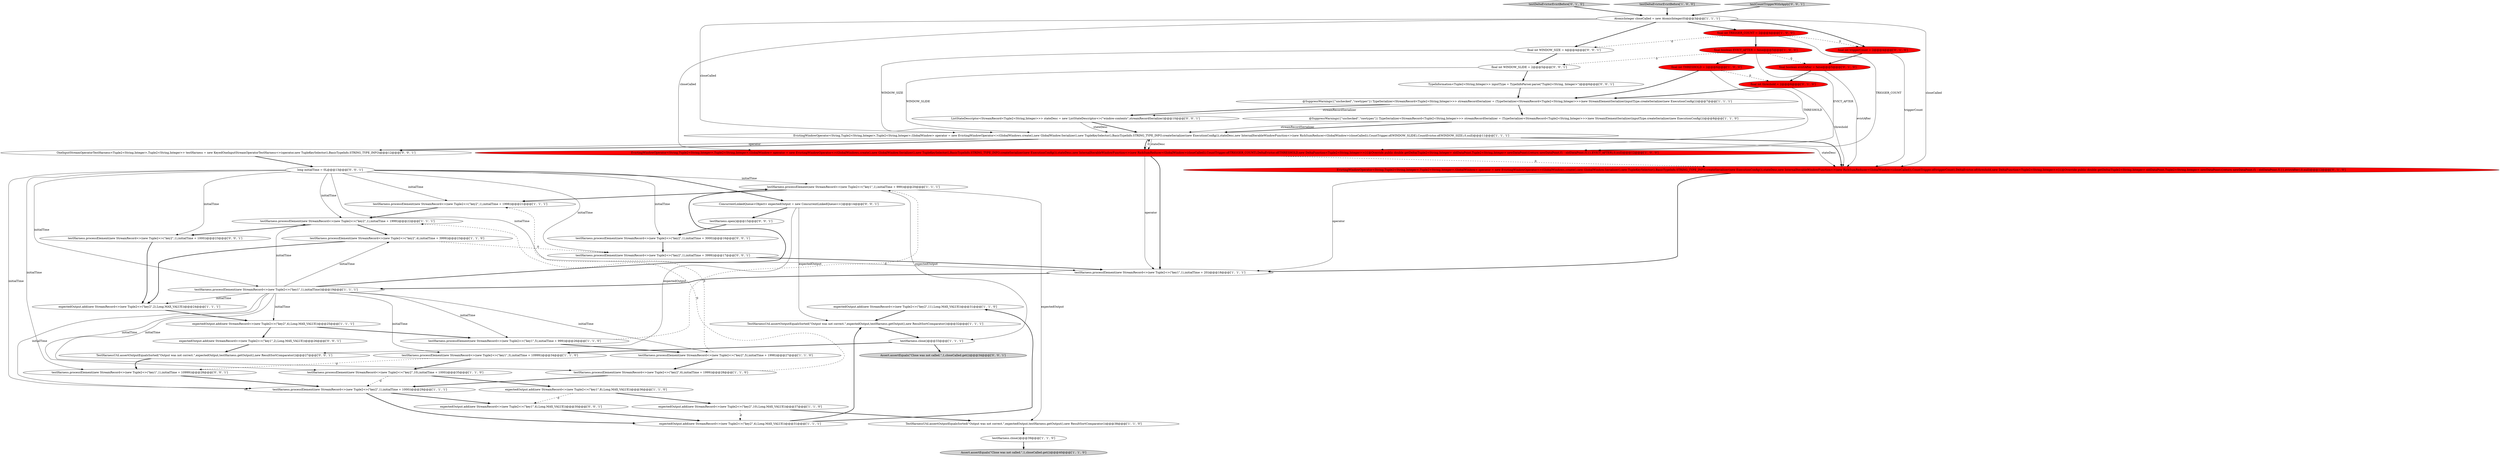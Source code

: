 digraph {
6 [style = filled, label = "expectedOutput.add(new StreamRecord<>(new Tuple2<>(\"key2\",11),Long.MAX_VALUE))@@@31@@@['1', '1', '0']", fillcolor = white, shape = ellipse image = "AAA0AAABBB1BBB"];
19 [style = filled, label = "testHarness.processElement(new StreamRecord<>(new Tuple2<>(\"key1\",1),initialTime + 20))@@@18@@@['1', '1', '1']", fillcolor = white, shape = ellipse image = "AAA0AAABBB1BBB"];
1 [style = filled, label = "Assert.assertEquals(\"Close was not called.\",1,closeCalled.get())@@@40@@@['1', '1', '0']", fillcolor = lightgray, shape = ellipse image = "AAA0AAABBB1BBB"];
48 [style = filled, label = "testHarness.processElement(new StreamRecord<>(new Tuple2<>(\"key2\",1),initialTime + 1000))@@@23@@@['0', '0', '1']", fillcolor = white, shape = ellipse image = "AAA0AAABBB3BBB"];
36 [style = filled, label = "final int threshold = 2@@@6@@@['0', '1', '0']", fillcolor = red, shape = ellipse image = "AAA1AAABBB2BBB"];
3 [style = filled, label = "@SuppressWarnings({\"unchecked\",\"rawtypes\"}) TypeSerializer<StreamRecord<Tuple2<String,Integer>>> streamRecordSerializer = (TypeSerializer<StreamRecord<Tuple2<String,Integer>>>)new StreamElementSerializer(inputType.createSerializer(new ExecutionConfig()))@@@8@@@['1', '1', '0']", fillcolor = white, shape = ellipse image = "AAA0AAABBB1BBB"];
47 [style = filled, label = "testHarness.processElement(new StreamRecord<>(new Tuple2<>(\"key1\",1),initialTime + 10999))@@@28@@@['0', '0', '1']", fillcolor = white, shape = ellipse image = "AAA0AAABBB3BBB"];
20 [style = filled, label = "testHarness.processElement(new StreamRecord<>(new Tuple2<>(\"key2\",1),initialTime + 1998))@@@21@@@['1', '1', '1']", fillcolor = white, shape = ellipse image = "AAA0AAABBB1BBB"];
51 [style = filled, label = "TypeInformation<Tuple2<String,Integer>> inputType = TypeInfoParser.parse(\"Tuple2<String, Integer>\")@@@6@@@['0', '0', '1']", fillcolor = white, shape = ellipse image = "AAA0AAABBB3BBB"];
12 [style = filled, label = "testHarness.processElement(new StreamRecord<>(new Tuple2<>(\"key2\",1),initialTime + 1000))@@@29@@@['1', '1', '1']", fillcolor = white, shape = ellipse image = "AAA0AAABBB1BBB"];
37 [style = filled, label = "final int WINDOW_SLIDE = 2@@@5@@@['0', '0', '1']", fillcolor = white, shape = ellipse image = "AAA0AAABBB3BBB"];
0 [style = filled, label = "final int THRESHOLD = 2@@@6@@@['1', '0', '0']", fillcolor = red, shape = ellipse image = "AAA1AAABBB1BBB"];
30 [style = filled, label = "testHarness.processElement(new StreamRecord<>(new Tuple2<>(\"key2\",4),initialTime + 3999))@@@23@@@['1', '1', '0']", fillcolor = white, shape = ellipse image = "AAA0AAABBB1BBB"];
31 [style = filled, label = "testHarness.processElement(new StreamRecord<>(new Tuple2<>(\"key2\",6),initialTime + 1999))@@@28@@@['1', '1', '0']", fillcolor = white, shape = ellipse image = "AAA0AAABBB1BBB"];
2 [style = filled, label = "EvictingWindowOperator<String,Tuple2<String,Integer>,Tuple2<String,Integer>,GlobalWindow> operator = new EvictingWindowOperator<>(GlobalWindows.create(),new GlobalWindow.Serializer(),new TupleKeySelector(),BasicTypeInfo.STRING_TYPE_INFO.createSerializer(new ExecutionConfig()),stateDesc,new InternalIterableWindowFunction<>(new RichSumReducer<GlobalWindow>(closeCalled)),CountTrigger.of(WINDOW_SLIDE),CountEvictor.of(WINDOW_SIZE),0,null)@@@11@@@['1', '1', '1']", fillcolor = white, shape = ellipse image = "AAA0AAABBB1BBB"];
35 [style = filled, label = "EvictingWindowOperator<String,Tuple2<String,Integer>,Tuple2<String,Integer>,GlobalWindow> operator = new EvictingWindowOperator<>(GlobalWindows.create(),new GlobalWindow.Serializer(),new TupleKeySelector(),BasicTypeInfo.STRING_TYPE_INFO.createSerializer(new ExecutionConfig()),stateDesc,new InternalIterableWindowFunction<>(new RichSumReducer<GlobalWindow>(closeCalled)),CountTrigger.of(triggerCount),DeltaEvictor.of(threshold,new DeltaFunction<Tuple2<String,Integer>>(){@Override public double getDelta(Tuple2<String,Integer> oldDataPoint,Tuple2<String,Integer> newDataPoint){return newDataPoint.f1 - oldDataPoint.f1}},evictAfter),0,null)@@@12@@@['0', '1', '0']", fillcolor = red, shape = ellipse image = "AAA1AAABBB2BBB"];
23 [style = filled, label = "expectedOutput.add(new StreamRecord<>(new Tuple2<>(\"key2\",2),Long.MAX_VALUE))@@@24@@@['1', '1', '1']", fillcolor = white, shape = ellipse image = "AAA0AAABBB1BBB"];
9 [style = filled, label = "expectedOutput.add(new StreamRecord<>(new Tuple2<>(\"key2\",4),Long.MAX_VALUE))@@@31@@@['1', '1', '1']", fillcolor = white, shape = ellipse image = "AAA0AAABBB1BBB"];
34 [style = filled, label = "testDeltaEvictorEvictBefore['0', '1', '0']", fillcolor = lightgray, shape = diamond image = "AAA0AAABBB2BBB"];
39 [style = filled, label = "long initialTime = 0L@@@13@@@['0', '0', '1']", fillcolor = white, shape = ellipse image = "AAA0AAABBB3BBB"];
29 [style = filled, label = "testHarness.close()@@@39@@@['1', '1', '0']", fillcolor = white, shape = ellipse image = "AAA0AAABBB1BBB"];
27 [style = filled, label = "EvictingWindowOperator<String,Tuple2<String,Integer>,Tuple2<String,Integer>,GlobalWindow> operator = new EvictingWindowOperator<>(GlobalWindows.create(),new GlobalWindow.Serializer(),new TupleKeySelector(),BasicTypeInfo.STRING_TYPE_INFO.createSerializer(new ExecutionConfig()),stateDesc,new InternalIterableWindowFunction<>(new RichSumReducer<GlobalWindow>(closeCalled)),CountTrigger.of(TRIGGER_COUNT),DeltaEvictor.of(THRESHOLD,new DeltaFunction<Tuple2<String,Integer>>(){@Override public double getDelta(Tuple2<String,Integer> oldDataPoint,Tuple2<String,Integer> newDataPoint){return newDataPoint.f1 - oldDataPoint.f1}},EVICT_AFTER),0,null)@@@12@@@['1', '0', '0']", fillcolor = red, shape = ellipse image = "AAA1AAABBB1BBB"];
26 [style = filled, label = "testDeltaEvictorEvictBefore['1', '0', '0']", fillcolor = lightgray, shape = diamond image = "AAA0AAABBB1BBB"];
14 [style = filled, label = "expectedOutput.add(new StreamRecord<>(new Tuple2<>(\"key1\",8),Long.MAX_VALUE))@@@36@@@['1', '1', '0']", fillcolor = white, shape = ellipse image = "AAA0AAABBB1BBB"];
13 [style = filled, label = "testHarness.processElement(new StreamRecord<>(new Tuple2<>(\"key2\",10),initialTime + 1000))@@@35@@@['1', '1', '0']", fillcolor = white, shape = ellipse image = "AAA0AAABBB1BBB"];
15 [style = filled, label = "final boolean EVICT_AFTER = false@@@5@@@['1', '0', '0']", fillcolor = red, shape = ellipse image = "AAA1AAABBB1BBB"];
16 [style = filled, label = "testHarness.processElement(new StreamRecord<>(new Tuple2<>(\"key1\",1),initialTime))@@@19@@@['1', '1', '1']", fillcolor = white, shape = ellipse image = "AAA0AAABBB1BBB"];
22 [style = filled, label = "testHarness.processElement(new StreamRecord<>(new Tuple2<>(\"key1\",1),initialTime + 999))@@@20@@@['1', '1', '1']", fillcolor = white, shape = ellipse image = "AAA0AAABBB1BBB"];
28 [style = filled, label = "AtomicInteger closeCalled = new AtomicInteger(0)@@@3@@@['1', '1', '1']", fillcolor = white, shape = ellipse image = "AAA0AAABBB1BBB"];
32 [style = filled, label = "final int triggerCount = 2@@@4@@@['0', '1', '0']", fillcolor = red, shape = ellipse image = "AAA1AAABBB2BBB"];
46 [style = filled, label = "expectedOutput.add(new StreamRecord<>(new Tuple2<>(\"key1\",2),Long.MAX_VALUE))@@@26@@@['0', '0', '1']", fillcolor = white, shape = ellipse image = "AAA0AAABBB3BBB"];
40 [style = filled, label = "OneInputStreamOperatorTestHarness<Tuple2<String,Integer>,Tuple2<String,Integer>> testHarness = new KeyedOneInputStreamOperatorTestHarness<>(operator,new TupleKeySelector(),BasicTypeInfo.STRING_TYPE_INFO)@@@12@@@['0', '0', '1']", fillcolor = white, shape = ellipse image = "AAA0AAABBB3BBB"];
49 [style = filled, label = "expectedOutput.add(new StreamRecord<>(new Tuple2<>(\"key1\",4),Long.MAX_VALUE))@@@30@@@['0', '0', '1']", fillcolor = white, shape = ellipse image = "AAA0AAABBB3BBB"];
53 [style = filled, label = "ConcurrentLinkedQueue<Object> expectedOutput = new ConcurrentLinkedQueue<>()@@@14@@@['0', '0', '1']", fillcolor = white, shape = ellipse image = "AAA0AAABBB3BBB"];
17 [style = filled, label = "testHarness.processElement(new StreamRecord<>(new Tuple2<>(\"key2\",1),initialTime + 1999))@@@22@@@['1', '1', '1']", fillcolor = white, shape = ellipse image = "AAA0AAABBB1BBB"];
25 [style = filled, label = "expectedOutput.add(new StreamRecord<>(new Tuple2<>(\"key2\",10),Long.MAX_VALUE))@@@37@@@['1', '1', '0']", fillcolor = white, shape = ellipse image = "AAA0AAABBB1BBB"];
42 [style = filled, label = "ListStateDescriptor<StreamRecord<Tuple2<String,Integer>>> stateDesc = new ListStateDescriptor<>(\"window-contents\",streamRecordSerializer)@@@10@@@['0', '0', '1']", fillcolor = white, shape = ellipse image = "AAA0AAABBB3BBB"];
38 [style = filled, label = "final int WINDOW_SIZE = 4@@@4@@@['0', '0', '1']", fillcolor = white, shape = ellipse image = "AAA0AAABBB3BBB"];
8 [style = filled, label = "final int TRIGGER_COUNT = 2@@@4@@@['1', '0', '0']", fillcolor = red, shape = ellipse image = "AAA1AAABBB1BBB"];
44 [style = filled, label = "testHarness.open()@@@15@@@['0', '0', '1']", fillcolor = white, shape = ellipse image = "AAA0AAABBB3BBB"];
52 [style = filled, label = "TestHarnessUtil.assertOutputEqualsSorted(\"Output was not correct.\",expectedOutput,testHarness.getOutput(),new ResultSortComparator())@@@27@@@['0', '0', '1']", fillcolor = white, shape = ellipse image = "AAA0AAABBB3BBB"];
41 [style = filled, label = "testHarness.processElement(new StreamRecord<>(new Tuple2<>(\"key2\",1),initialTime + 3000))@@@16@@@['0', '0', '1']", fillcolor = white, shape = ellipse image = "AAA0AAABBB3BBB"];
10 [style = filled, label = "testHarness.close()@@@33@@@['1', '1', '1']", fillcolor = white, shape = ellipse image = "AAA0AAABBB1BBB"];
4 [style = filled, label = "TestHarnessUtil.assertOutputEqualsSorted(\"Output was not correct.\",expectedOutput,testHarness.getOutput(),new ResultSortComparator())@@@32@@@['1', '1', '1']", fillcolor = white, shape = ellipse image = "AAA0AAABBB1BBB"];
21 [style = filled, label = "expectedOutput.add(new StreamRecord<>(new Tuple2<>(\"key2\",4),Long.MAX_VALUE))@@@25@@@['1', '1', '1']", fillcolor = white, shape = ellipse image = "AAA0AAABBB1BBB"];
18 [style = filled, label = "testHarness.processElement(new StreamRecord<>(new Tuple2<>(\"key1\",3),initialTime + 10999))@@@34@@@['1', '1', '0']", fillcolor = white, shape = ellipse image = "AAA0AAABBB1BBB"];
43 [style = filled, label = "testCountTriggerWithApply['0', '0', '1']", fillcolor = lightgray, shape = diamond image = "AAA0AAABBB3BBB"];
24 [style = filled, label = "TestHarnessUtil.assertOutputEqualsSorted(\"Output was not correct.\",expectedOutput,testHarness.getOutput(),new ResultSortComparator())@@@38@@@['1', '1', '0']", fillcolor = white, shape = ellipse image = "AAA0AAABBB1BBB"];
5 [style = filled, label = "testHarness.processElement(new StreamRecord<>(new Tuple2<>(\"key2\",5),initialTime + 1998))@@@27@@@['1', '1', '0']", fillcolor = white, shape = ellipse image = "AAA0AAABBB1BBB"];
45 [style = filled, label = "testHarness.processElement(new StreamRecord<>(new Tuple2<>(\"key2\",1),initialTime + 3999))@@@17@@@['0', '0', '1']", fillcolor = white, shape = ellipse image = "AAA0AAABBB3BBB"];
7 [style = filled, label = "testHarness.processElement(new StreamRecord<>(new Tuple2<>(\"key1\",5),initialTime + 999))@@@26@@@['1', '1', '0']", fillcolor = white, shape = ellipse image = "AAA0AAABBB1BBB"];
11 [style = filled, label = "@SuppressWarnings({\"unchecked\",\"rawtypes\"}) TypeSerializer<StreamRecord<Tuple2<String,Integer>>> streamRecordSerializer = (TypeSerializer<StreamRecord<Tuple2<String,Integer>>>)new StreamElementSerializer(inputType.createSerializer(new ExecutionConfig()))@@@7@@@['1', '1', '1']", fillcolor = white, shape = ellipse image = "AAA0AAABBB1BBB"];
50 [style = filled, label = "Assert.assertEquals(\"Close was not called.\",1,closeCalled.get())@@@34@@@['0', '0', '1']", fillcolor = lightgray, shape = ellipse image = "AAA0AAABBB3BBB"];
33 [style = filled, label = "final boolean evictAfter = false@@@5@@@['0', '1', '0']", fillcolor = red, shape = ellipse image = "AAA1AAABBB2BBB"];
2->35 [style = bold, label=""];
14->25 [style = bold, label=""];
16->17 [style = solid, label="initialTime"];
16->31 [style = solid, label="initialTime"];
2->27 [style = solid, label="stateDesc"];
27->19 [style = solid, label="operator"];
28->38 [style = bold, label=""];
8->32 [style = dashed, label="0"];
53->44 [style = bold, label=""];
2->35 [style = solid, label="stateDesc"];
16->21 [style = solid, label="initialTime"];
12->9 [style = bold, label=""];
39->19 [style = solid, label="initialTime"];
25->9 [style = dashed, label="0"];
36->11 [style = bold, label=""];
9->6 [style = bold, label=""];
21->46 [style = bold, label=""];
52->47 [style = bold, label=""];
39->45 [style = solid, label="initialTime"];
16->7 [style = solid, label="initialTime"];
16->13 [style = solid, label="initialTime"];
15->0 [style = bold, label=""];
15->33 [style = dashed, label="0"];
41->45 [style = bold, label=""];
27->19 [style = bold, label=""];
26->28 [style = bold, label=""];
29->1 [style = bold, label=""];
0->36 [style = dashed, label="0"];
13->14 [style = bold, label=""];
51->11 [style = bold, label=""];
10->50 [style = bold, label=""];
15->27 [style = solid, label="EVICT_AFTER"];
8->27 [style = solid, label="TRIGGER_COUNT"];
42->2 [style = bold, label=""];
38->2 [style = solid, label="WINDOW_SIZE"];
53->52 [style = solid, label="expectedOutput"];
16->12 [style = solid, label="initialTime"];
27->2 [style = dashed, label="0"];
5->20 [style = dashed, label="0"];
30->45 [style = dashed, label="0"];
6->4 [style = bold, label=""];
25->24 [style = bold, label=""];
11->42 [style = solid, label="streamRecordSerializer"];
7->5 [style = bold, label=""];
36->35 [style = solid, label="threshold"];
3->2 [style = bold, label=""];
22->20 [style = bold, label=""];
38->37 [style = bold, label=""];
8->38 [style = dashed, label="0"];
33->35 [style = solid, label="evictAfter"];
33->36 [style = bold, label=""];
44->41 [style = bold, label=""];
28->35 [style = solid, label="closeCalled"];
2->27 [style = bold, label=""];
21->7 [style = bold, label=""];
13->12 [style = dashed, label="0"];
7->22 [style = dashed, label="0"];
39->22 [style = solid, label="initialTime"];
39->17 [style = solid, label="initialTime"];
4->10 [style = bold, label=""];
10->18 [style = bold, label=""];
8->15 [style = bold, label=""];
37->2 [style = solid, label="WINDOW_SLIDE"];
22->10 [style = solid, label="expectedOutput"];
0->11 [style = bold, label=""];
39->47 [style = solid, label="initialTime"];
39->53 [style = bold, label=""];
31->12 [style = bold, label=""];
32->33 [style = bold, label=""];
19->16 [style = bold, label=""];
28->32 [style = bold, label=""];
39->48 [style = solid, label="initialTime"];
12->49 [style = bold, label=""];
34->28 [style = bold, label=""];
3->2 [style = solid, label="streamRecordSerializer"];
48->23 [style = bold, label=""];
16->23 [style = solid, label="initialTime"];
39->20 [style = solid, label="initialTime"];
40->39 [style = bold, label=""];
11->3 [style = bold, label=""];
32->35 [style = solid, label="triggerCount"];
16->30 [style = solid, label="initialTime"];
28->8 [style = bold, label=""];
16->18 [style = solid, label="initialTime"];
28->27 [style = solid, label="closeCalled"];
2->40 [style = solid, label="operator"];
27->35 [style = dashed, label="0"];
18->47 [style = dashed, label="0"];
20->17 [style = bold, label=""];
39->16 [style = solid, label="initialTime"];
37->51 [style = bold, label=""];
15->37 [style = dashed, label="0"];
28->2 [style = solid, label="closeCalled"];
47->12 [style = bold, label=""];
9->4 [style = bold, label=""];
30->23 [style = bold, label=""];
35->19 [style = bold, label=""];
31->17 [style = dashed, label="0"];
35->19 [style = solid, label="operator"];
17->30 [style = bold, label=""];
24->29 [style = bold, label=""];
2->40 [style = bold, label=""];
53->4 [style = solid, label="expectedOutput"];
11->42 [style = bold, label=""];
16->22 [style = bold, label=""];
46->52 [style = bold, label=""];
39->41 [style = solid, label="initialTime"];
16->5 [style = solid, label="initialTime"];
43->28 [style = bold, label=""];
42->2 [style = solid, label="stateDesc"];
5->31 [style = bold, label=""];
23->21 [style = bold, label=""];
45->19 [style = bold, label=""];
0->27 [style = solid, label="THRESHOLD"];
17->48 [style = bold, label=""];
18->13 [style = bold, label=""];
39->12 [style = solid, label="initialTime"];
14->49 [style = dashed, label="0"];
49->9 [style = bold, label=""];
22->24 [style = solid, label="expectedOutput"];
}
